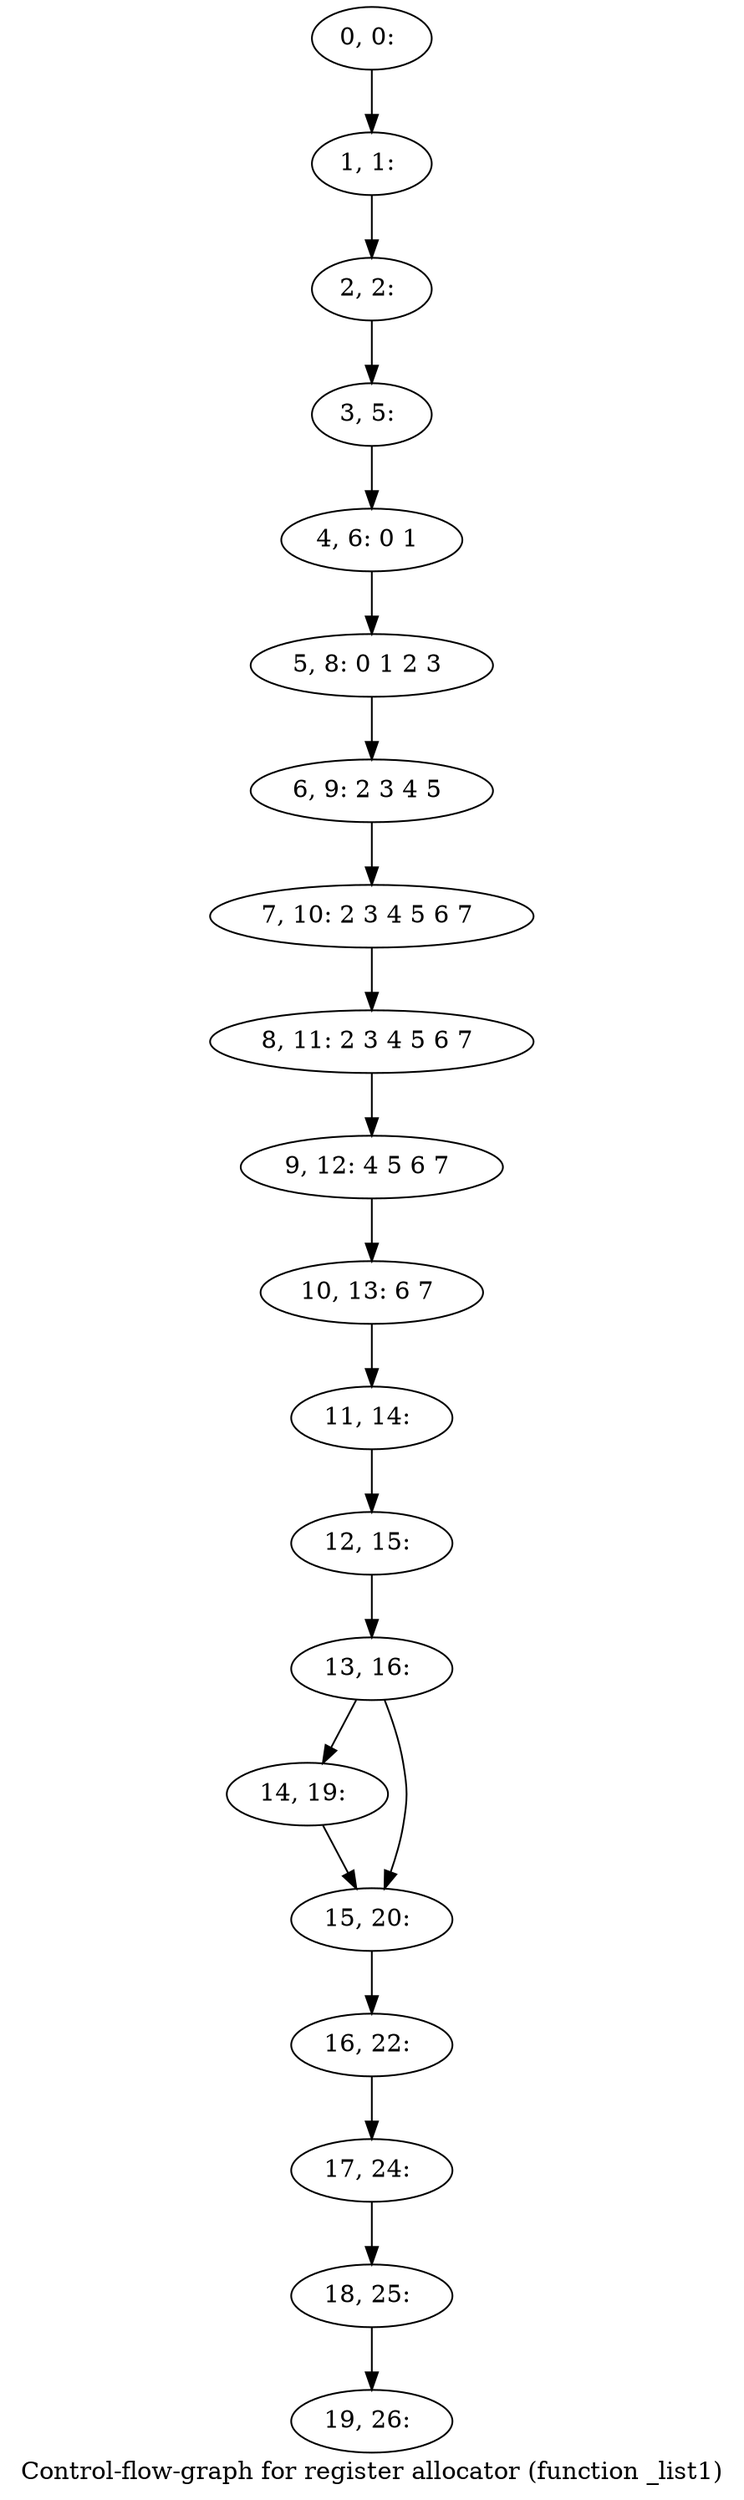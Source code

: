 digraph G {
graph [label="Control-flow-graph for register allocator (function _list1)"]
0[label="0, 0: "];
1[label="1, 1: "];
2[label="2, 2: "];
3[label="3, 5: "];
4[label="4, 6: 0 1 "];
5[label="5, 8: 0 1 2 3 "];
6[label="6, 9: 2 3 4 5 "];
7[label="7, 10: 2 3 4 5 6 7 "];
8[label="8, 11: 2 3 4 5 6 7 "];
9[label="9, 12: 4 5 6 7 "];
10[label="10, 13: 6 7 "];
11[label="11, 14: "];
12[label="12, 15: "];
13[label="13, 16: "];
14[label="14, 19: "];
15[label="15, 20: "];
16[label="16, 22: "];
17[label="17, 24: "];
18[label="18, 25: "];
19[label="19, 26: "];
0->1 ;
1->2 ;
2->3 ;
3->4 ;
4->5 ;
5->6 ;
6->7 ;
7->8 ;
8->9 ;
9->10 ;
10->11 ;
11->12 ;
12->13 ;
13->14 ;
13->15 ;
14->15 ;
15->16 ;
16->17 ;
17->18 ;
18->19 ;
}
